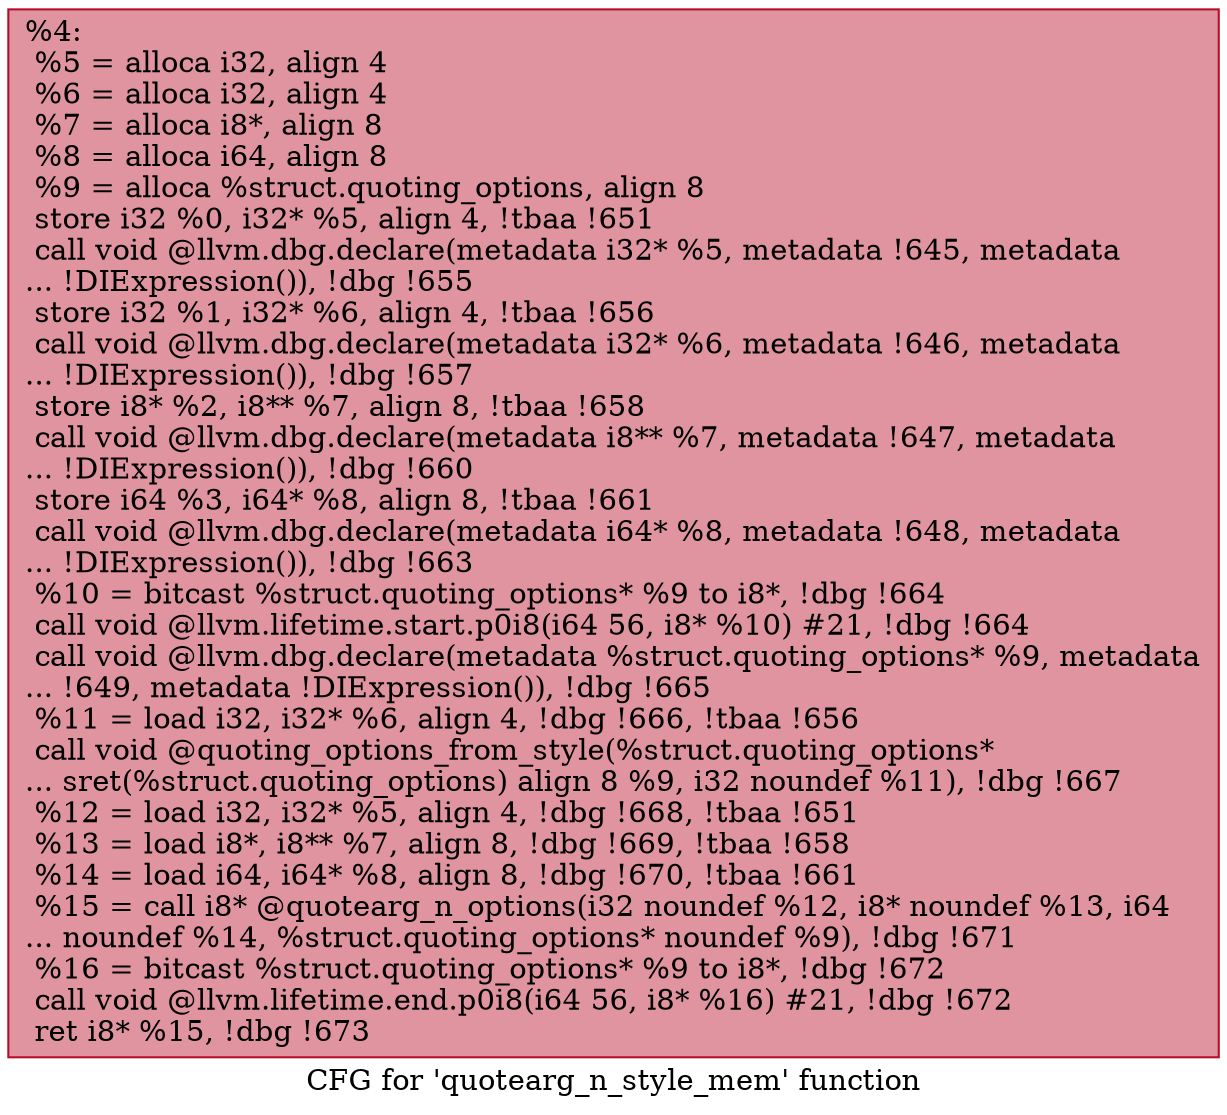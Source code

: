 digraph "CFG for 'quotearg_n_style_mem' function" {
	label="CFG for 'quotearg_n_style_mem' function";

	Node0x664cb0 [shape=record,color="#b70d28ff", style=filled, fillcolor="#b70d2870",label="{%4:\l  %5 = alloca i32, align 4\l  %6 = alloca i32, align 4\l  %7 = alloca i8*, align 8\l  %8 = alloca i64, align 8\l  %9 = alloca %struct.quoting_options, align 8\l  store i32 %0, i32* %5, align 4, !tbaa !651\l  call void @llvm.dbg.declare(metadata i32* %5, metadata !645, metadata\l... !DIExpression()), !dbg !655\l  store i32 %1, i32* %6, align 4, !tbaa !656\l  call void @llvm.dbg.declare(metadata i32* %6, metadata !646, metadata\l... !DIExpression()), !dbg !657\l  store i8* %2, i8** %7, align 8, !tbaa !658\l  call void @llvm.dbg.declare(metadata i8** %7, metadata !647, metadata\l... !DIExpression()), !dbg !660\l  store i64 %3, i64* %8, align 8, !tbaa !661\l  call void @llvm.dbg.declare(metadata i64* %8, metadata !648, metadata\l... !DIExpression()), !dbg !663\l  %10 = bitcast %struct.quoting_options* %9 to i8*, !dbg !664\l  call void @llvm.lifetime.start.p0i8(i64 56, i8* %10) #21, !dbg !664\l  call void @llvm.dbg.declare(metadata %struct.quoting_options* %9, metadata\l... !649, metadata !DIExpression()), !dbg !665\l  %11 = load i32, i32* %6, align 4, !dbg !666, !tbaa !656\l  call void @quoting_options_from_style(%struct.quoting_options*\l... sret(%struct.quoting_options) align 8 %9, i32 noundef %11), !dbg !667\l  %12 = load i32, i32* %5, align 4, !dbg !668, !tbaa !651\l  %13 = load i8*, i8** %7, align 8, !dbg !669, !tbaa !658\l  %14 = load i64, i64* %8, align 8, !dbg !670, !tbaa !661\l  %15 = call i8* @quotearg_n_options(i32 noundef %12, i8* noundef %13, i64\l... noundef %14, %struct.quoting_options* noundef %9), !dbg !671\l  %16 = bitcast %struct.quoting_options* %9 to i8*, !dbg !672\l  call void @llvm.lifetime.end.p0i8(i64 56, i8* %16) #21, !dbg !672\l  ret i8* %15, !dbg !673\l}"];
}
